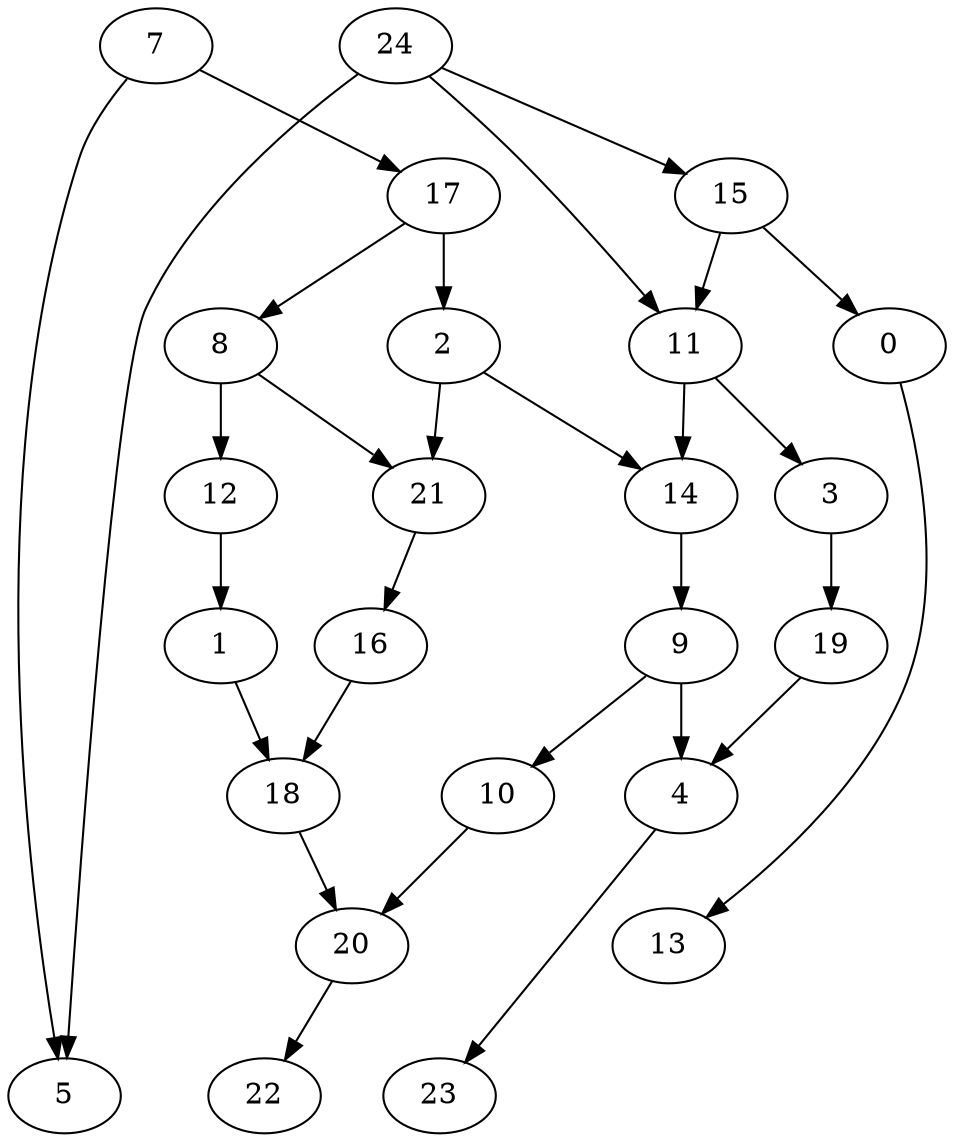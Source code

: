 digraph G {
    0;
    13;
    1;
    18;
    20;
    22;
    2;
    14;
    21;
    9;
    16;
    4;
    10;
    23;
    3;
    19;
    7;
    5;
    17;
    8;
    12;
    24;
    15;
    11;
    0 -> 13 [weight=0];
    1 -> 18 [weight=0];
    18 -> 20 [weight=0];
    20 -> 22 [weight=0];
    2 -> 14 [weight=0];
    2 -> 21 [weight=0];
    14 -> 9 [weight=1];
    21 -> 16 [weight=0];
    9 -> 4 [weight=1];
    9 -> 10 [weight=0];
    16 -> 18 [weight=0];
    4 -> 23 [weight=0];
    10 -> 20 [weight=0];
    3 -> 19 [weight=0];
    19 -> 4 [weight=0];
    7 -> 5 [weight=0];
    7 -> 17 [weight=0];
    17 -> 2 [weight=1];
    17 -> 8 [weight=0];
    8 -> 21 [weight=0];
    8 -> 12 [weight=0];
    12 -> 1 [weight=0];
    24 -> 5 [weight=0];
    24 -> 15 [weight=0];
    24 -> 11 [weight=0];
    15 -> 0 [weight=0];
    15 -> 11 [weight=0];
    11 -> 14 [weight=0];
    11 -> 3 [weight=0];
}
